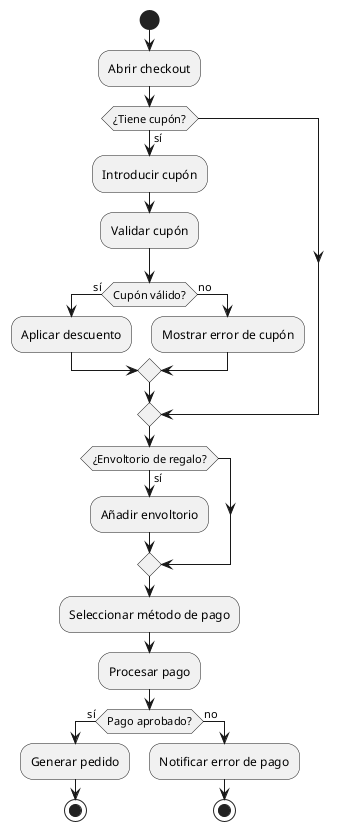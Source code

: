 @startuml
start

:Abrir checkout;

if (¿Tiene cupón?) then (sí)
  :Introducir cupón;
  :Validar cupón;
  if (Cupón válido?) then (sí)
    :Aplicar descuento;
  else (no)
    :Mostrar error de cupón;
  endif
endif

if (¿Envoltorio de regalo?) then (sí)
  :Añadir envoltorio;
endif

:Seleccionar método de pago;
:Procesar pago;

if (Pago aprobado?) then (sí)
  :Generar pedido;
  stop
else (no)
  :Notificar error de pago;
  stop
endif

@enduml
